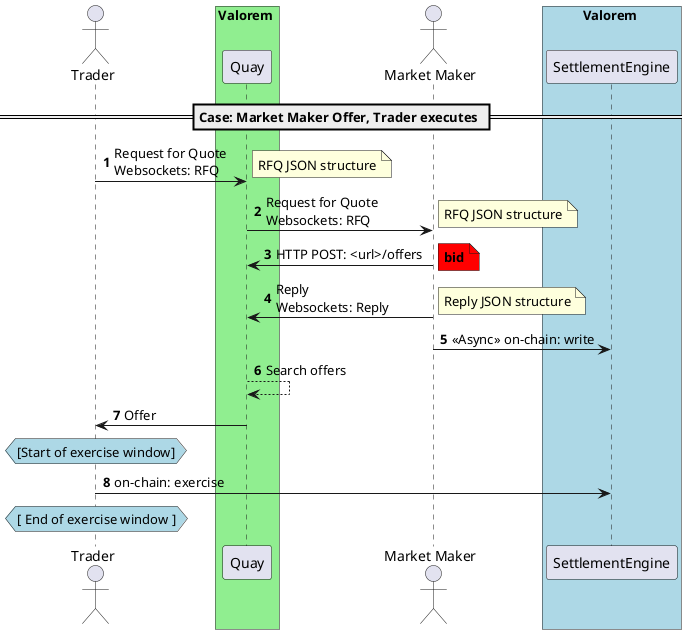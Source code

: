 @startuml

actor Trader
box Valorem #LightGreen
participant Quay
end box
actor "Market Maker" as MM
box Valorem #LightBlue
participant SettlementEngine as SE
end box

== Case: Market Maker Offer, Trader executes ==
autonumber
Trader -> Quay: Request for Quote\nWebsockets: RFQ
note right
RFQ JSON structure
end note
Quay -> MM: Request for Quote\nWebsockets: RFQ
note right
RFQ JSON structure
end note
MM -> Quay: HTTP POST: <url>/offers
note right #red
**bid**
end note
MM -> Quay: Reply\nWebsockets: Reply
note right
Reply JSON structure
end note
MM -> SE: <<Async>> on-chain: write
Quay --> Quay: Search offers
Quay -> Trader: Offer
hnote over Trader #lightBlue
[Start of exercise window]
end hnote
Trader -> SE: on-chain: exercise
hnote over Trader #lightBlue
[ End of exercise window ]
end hnote
@enduml